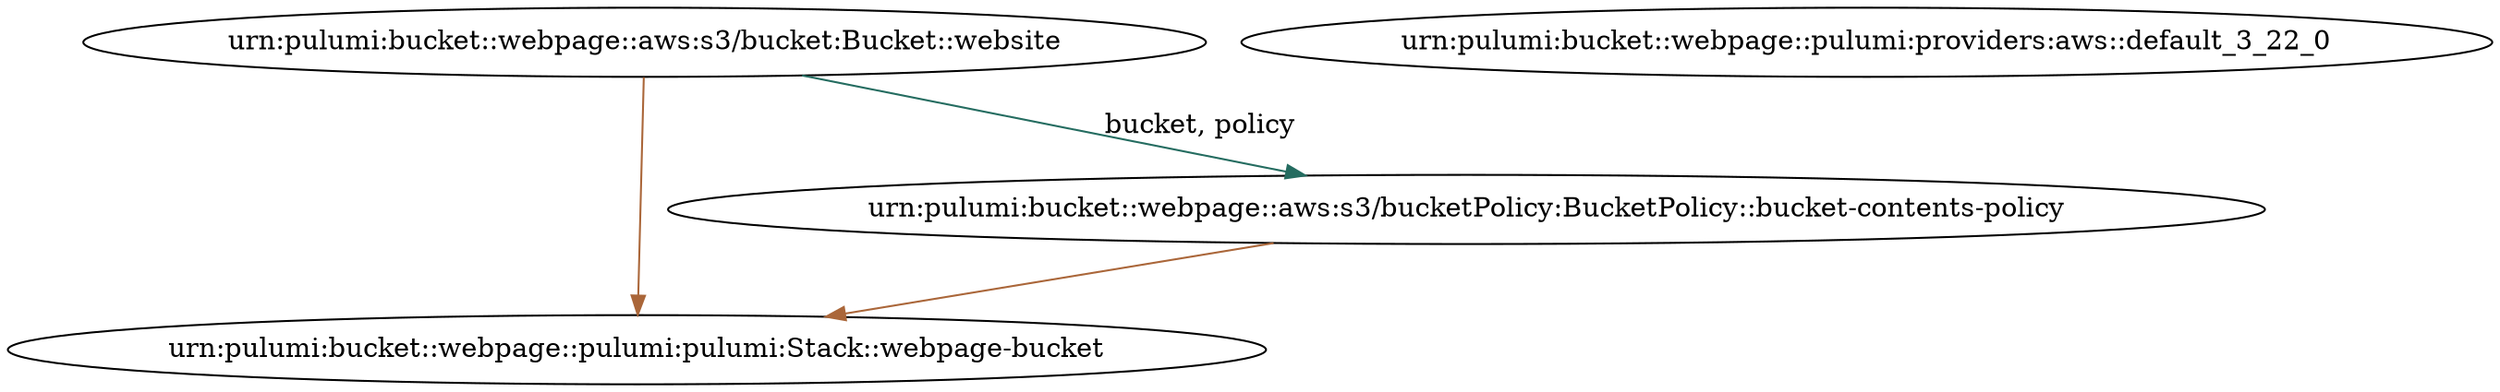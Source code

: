 strict digraph {
    Resource0 [label="urn:pulumi:bucket::webpage::pulumi:pulumi:Stack::webpage-bucket"];
    Resource1 [label="urn:pulumi:bucket::webpage::pulumi:providers:aws::default_3_22_0"];
    Resource2 [label="urn:pulumi:bucket::webpage::aws:s3/bucket:Bucket::website"];
    Resource2 -> Resource0 [color = "#AA6639"];
    Resource2 -> Resource3 [color = "#246C60", label = "bucket, policy"];
    Resource3 [label="urn:pulumi:bucket::webpage::aws:s3/bucketPolicy:BucketPolicy::bucket-contents-policy"];
    Resource3 -> Resource0 [color = "#AA6639"];
}
